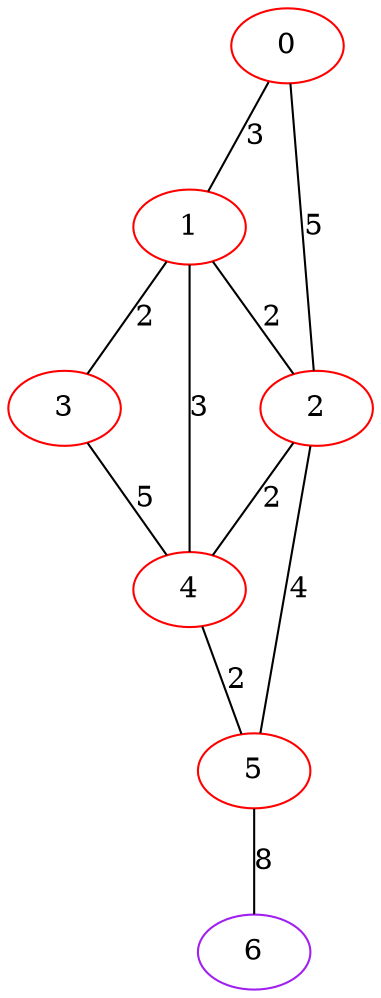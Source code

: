 graph "" {
0 [color=red, weight=1];
1 [color=red, weight=1];
2 [color=red, weight=1];
3 [color=red, weight=1];
4 [color=red, weight=1];
5 [color=red, weight=1];
6 [color=purple, weight=4];
0 -- 1  [key=0, label=3];
0 -- 2  [key=0, label=5];
1 -- 2  [key=0, label=2];
1 -- 3  [key=0, label=2];
1 -- 4  [key=0, label=3];
2 -- 4  [key=0, label=2];
2 -- 5  [key=0, label=4];
3 -- 4  [key=0, label=5];
4 -- 5  [key=0, label=2];
5 -- 6  [key=0, label=8];
}
